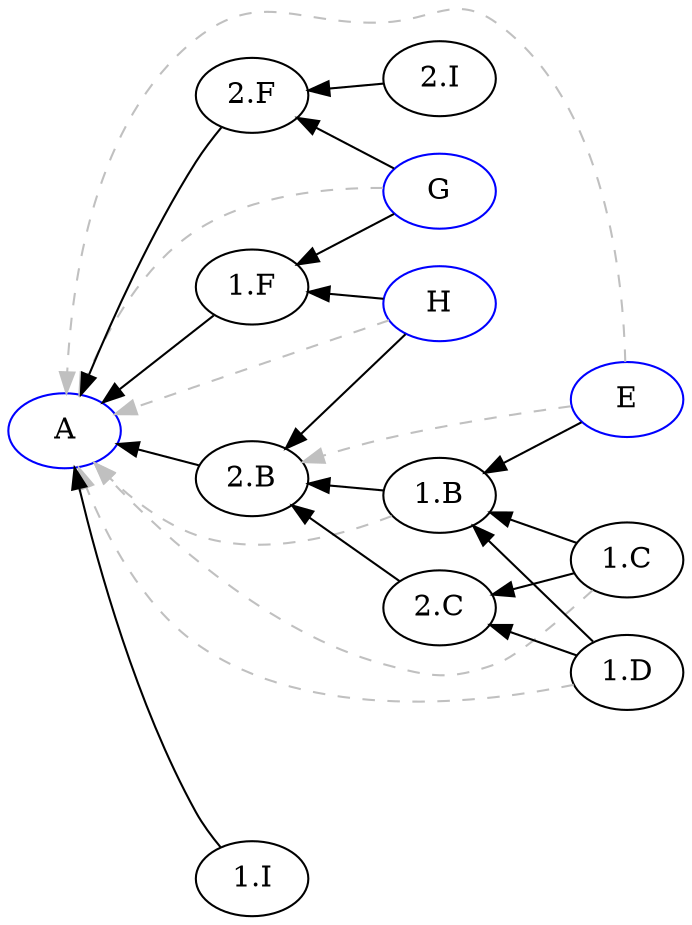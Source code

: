 digraph {

rankdir = RL

"A" [color=blue];
"E" [color=blue];
"G" [color=blue];
"H" [color=blue];
"1.C" -> "1.B" [style=filled, color=black];
"1.D" -> "1.B" [style=filled, color=black];
"2.C" -> "2.B" [style=filled, color=black];
"2.I" -> "2.F" [style=filled, color=black];
"1.B" -> "2.B" [style=filled, color=black];
"1.C" -> "2.C" [style=filled, color=black];
"1.D" -> "2.C" [style=filled, color=black];
"2.B" -> "A" [style=filled, color=black];
"2.F" -> "A" [style=filled, color=black];
"1.F" -> "A" [style=filled, color=black];
"1.I" -> "A" [style=filled, color=black];
"E" -> "1.B" [style=filled, color=black];
"G" -> "1.F" [style=filled, color=black];
"G" -> "2.F" [style=filled, color=black];
"H" -> "1.F" [style=filled, color=black];
"H" -> "2.B" [style=filled, color=black];
"1.C" -> "A" [style=dashed, color=grey];
"1.D" -> "A" [style=dashed, color=grey];
"1.B" -> "A" [style=dashed, color=grey];
"E" -> "2.B" [style=dashed, color=grey];
"E" -> "A" [style=dashed, color=grey];
"G" -> "A" [style=dashed, color=grey];
"H" -> "A" [style=dashed, color=grey];
}
